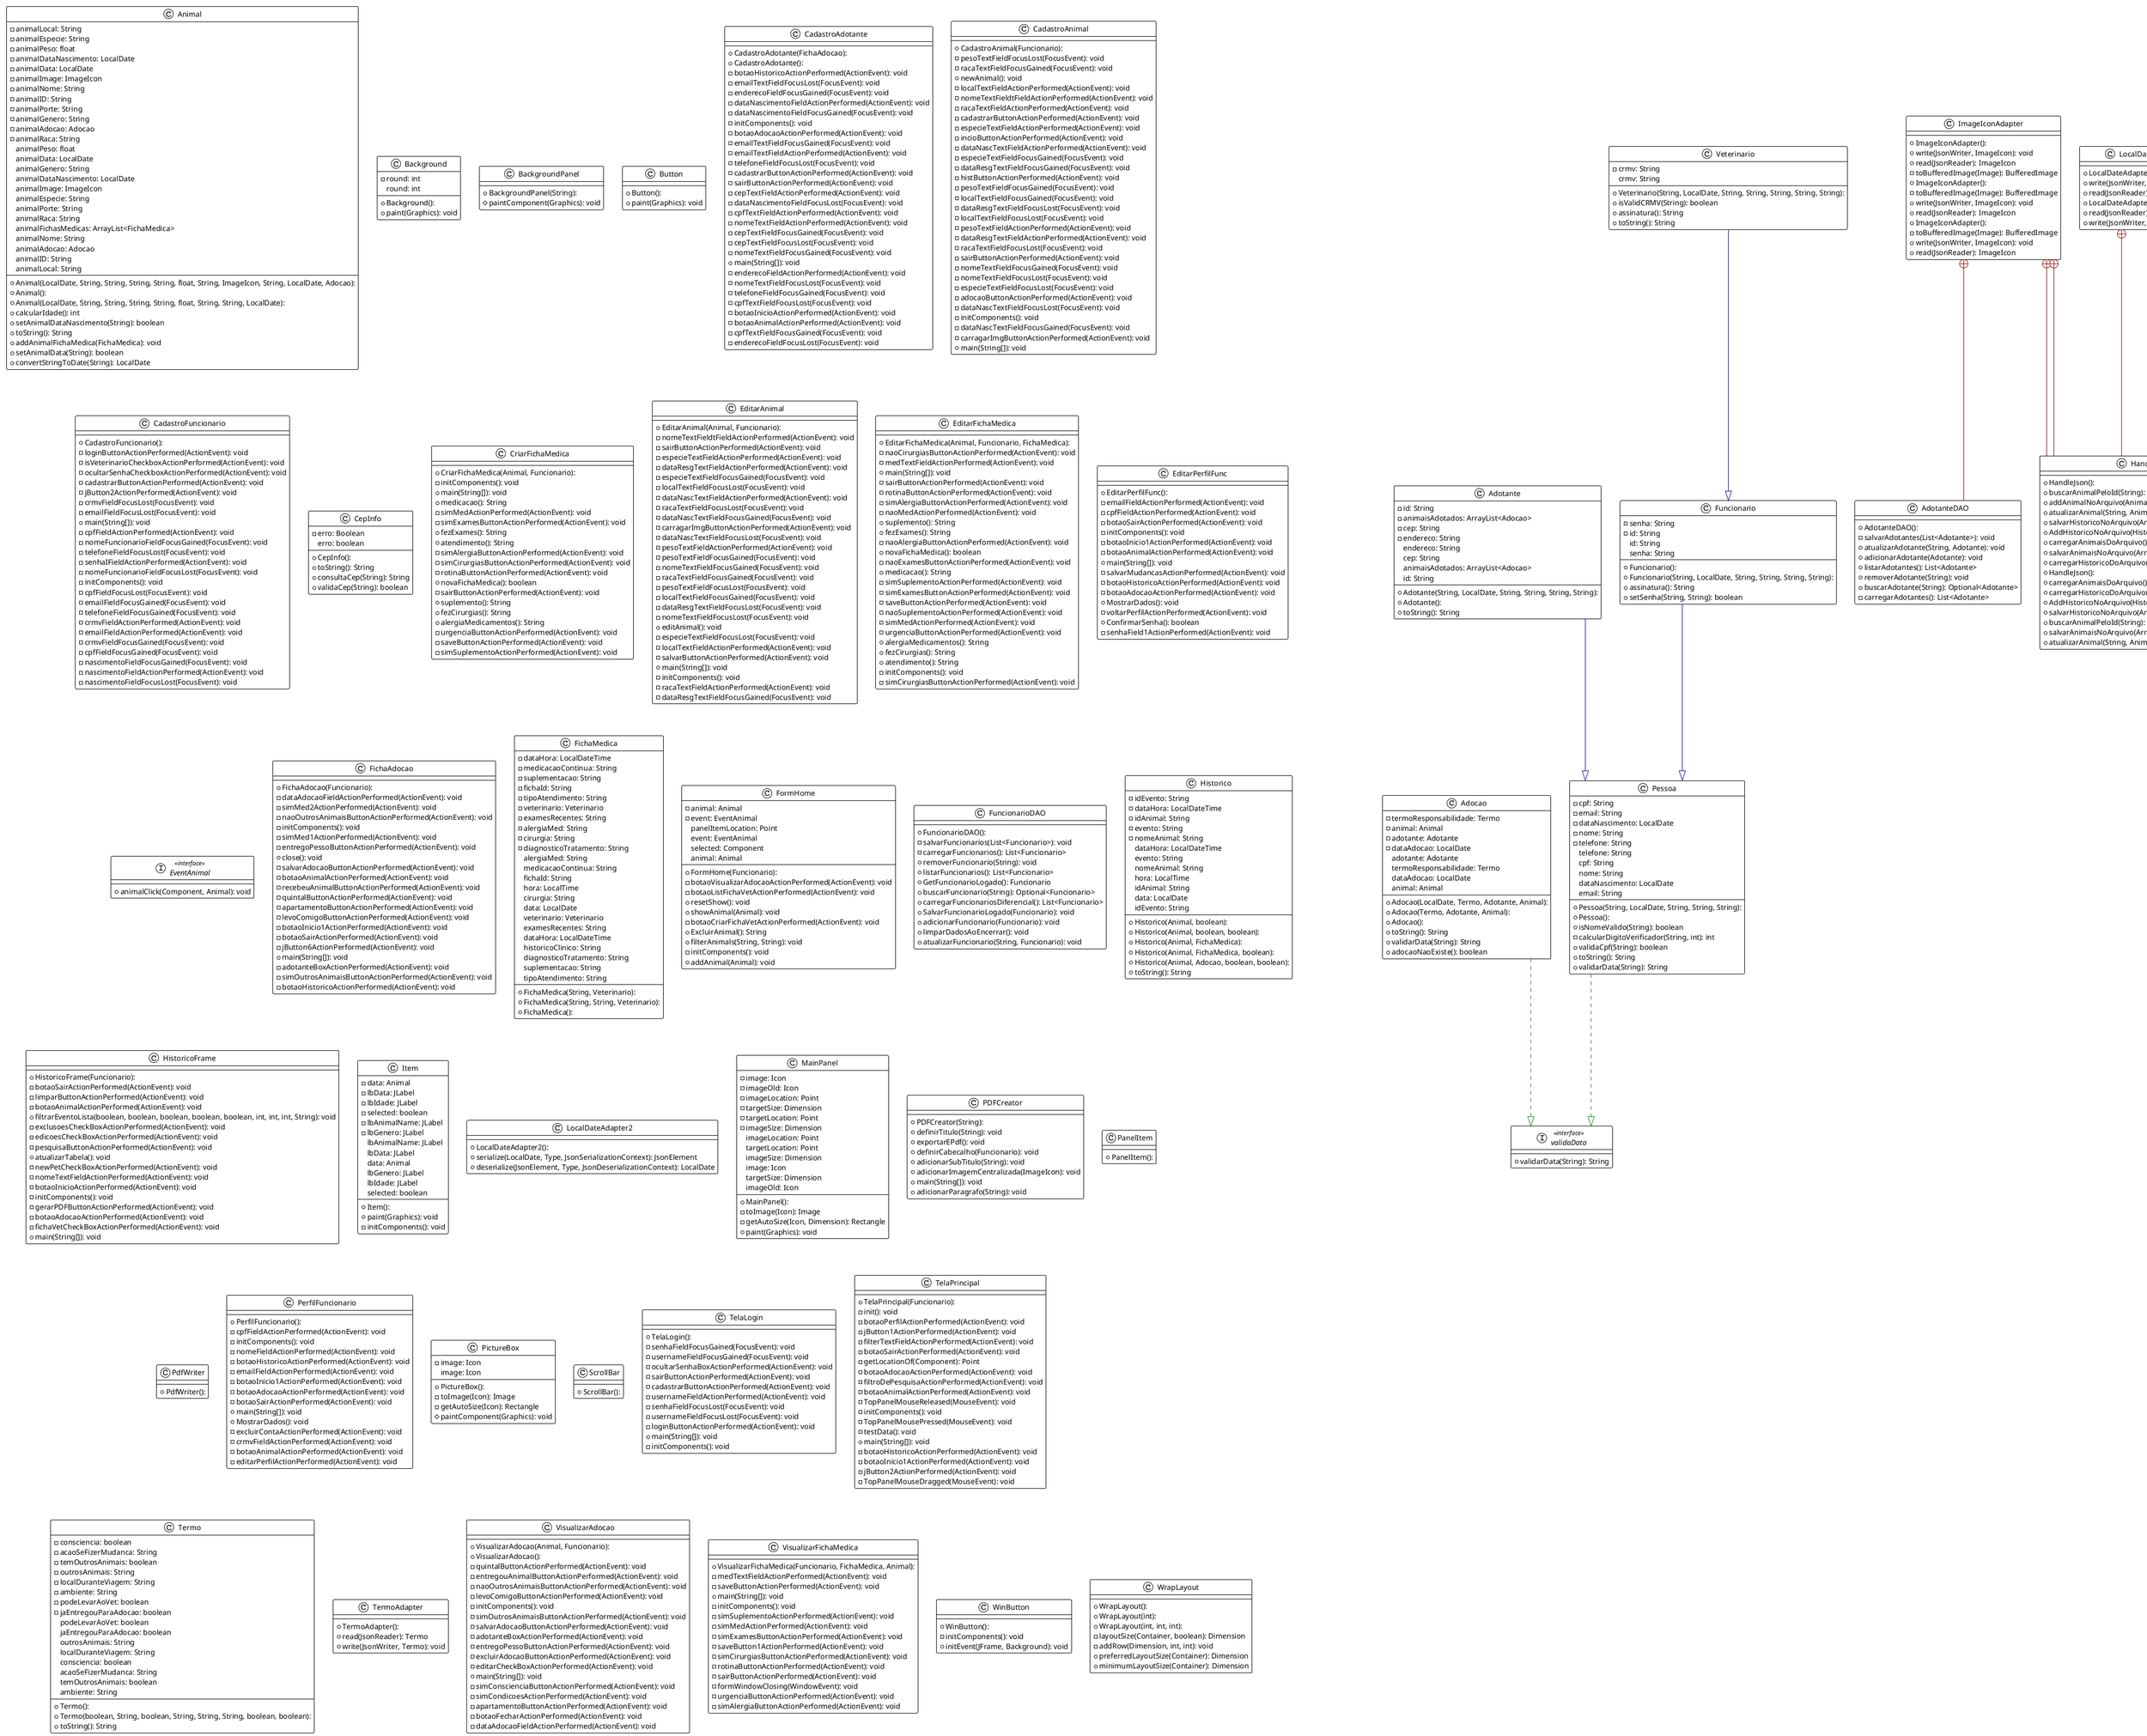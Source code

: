 @startuml

!theme plain
top to bottom direction
skinparam linetype ortho

class Adocao {
  + Adocao(LocalDate, Termo, Adotante, Animal): 
  + Adocao(Termo, Adotante, Animal): 
  + Adocao(): 
  - termoResponsabilidade: Termo
  - animal: Animal
  - adotante: Adotante
  - dataAdocao: LocalDate
  + toString(): String
  + validarData(String): String
  + adocaoNaoExiste(): boolean
   adotante: Adotante
   termoResponsabilidade: Termo
   dataAdocao: LocalDate
   animal: Animal
}
class Adotante {
  + Adotante(String, LocalDate, String, String, String, String): 
  + Adotante(): 
  - id: String
  - animaisAdotados: ArrayList<Adocao>
  - cep: String
  - endereco: String
  + toString(): String
   endereco: String
   cep: String
   animaisAdotados: ArrayList<Adocao>
   id: String
}
class AdotanteDAO {
  + AdotanteDAO(): 
  - salvarAdotantes(List<Adotante>): void
  + atualizarAdotante(String, Adotante): void
  + adicionarAdotante(Adotante): void
  + listarAdotantes(): List<Adotante>
  + removerAdotante(String): void
  + buscarAdotante(String): Optional<Adotante>
  - carregarAdotantes(): List<Adotante>
}
class Animal {
  + Animal(LocalDate, String, String, String, String, float, String, ImageIcon, String, LocalDate, Adocao): 
  + Animal(): 
  + Animal(LocalDate, String, String, String, String, float, String, String, LocalDate): 
  - animalLocal: String
  - animalEspecie: String
  - animalPeso: float
  - animalDataNascimento: LocalDate
  - animalData: LocalDate
  - animalImage: ImageIcon
  - animalNome: String
  - animalID: String
  - animalPorte: String
  - animalGenero: String
  - animalAdocao: Adocao
  - animalRaca: String
  + calcularIdade(): int
  + setAnimalDataNascimento(String): boolean
  + toString(): String
  + addAnimalFichaMedica(FichaMedica): void
  + setAnimalData(String): boolean
  + convertStringToDate(String): LocalDate
   animalPeso: float
   animalData: LocalDate
   animalGenero: String
   animalDataNascimento: LocalDate
   animalImage: ImageIcon
   animalEspecie: String
   animalPorte: String
   animalRaca: String
   animalFichasMedicas: ArrayList<FichaMedica>
   animalNome: String
   animalAdocao: Adocao
   animalID: String
   animalLocal: String
}
class Background {
  + Background(): 
  - round: int
  + paint(Graphics): void
   round: int
}
class BackgroundPanel {
  + BackgroundPanel(String): 
  # paintComponent(Graphics): void
}
class Button {
  + Button(): 
  + paint(Graphics): void
}
class CadastroAdotante {
  + CadastroAdotante(FichaAdocao): 
  + CadastroAdotante(): 
  - botaoHistoricoActionPerformed(ActionEvent): void
  - emailTextFieldFocusLost(FocusEvent): void
  - enderecoFieldFocusGained(FocusEvent): void
  - dataNascimentoFieldActionPerformed(ActionEvent): void
  - dataNascimentoFieldFocusGained(FocusEvent): void
  - initComponents(): void
  - botaoAdocaoActionPerformed(ActionEvent): void
  - emailTextFieldFocusGained(FocusEvent): void
  - emailTextFieldActionPerformed(ActionEvent): void
  - telefoneFieldFocusLost(FocusEvent): void
  - cadastrarButtonActionPerformed(ActionEvent): void
  - sairButtonActionPerformed(ActionEvent): void
  - cepTextFieldActionPerformed(ActionEvent): void
  - dataNascimentoFieldFocusLost(FocusEvent): void
  - cpfTextFieldActionPerformed(ActionEvent): void
  - nomeTextFieldActionPerformed(ActionEvent): void
  - cepTextFieldFocusGained(FocusEvent): void
  - cepTextFieldFocusLost(FocusEvent): void
  - nomeTextFieldFocusGained(FocusEvent): void
  + main(String[]): void
  - enderecoFieldActionPerformed(ActionEvent): void
  - nomeTextFieldFocusLost(FocusEvent): void
  - telefoneFieldFocusGained(FocusEvent): void
  - cpfTextFieldFocusLost(FocusEvent): void
  - botaoInicioActionPerformed(ActionEvent): void
  - botaoAnimalActionPerformed(ActionEvent): void
  - cpfTextFieldFocusGained(FocusEvent): void
  - enderecoFieldFocusLost(FocusEvent): void
}
class CadastroAnimal {
  + CadastroAnimal(Funcionario): 
  - pesoTextFieldFocusLost(FocusEvent): void
  - racaTextFieldFocusGained(FocusEvent): void
  + newAnimal(): void
  - localTextFieldActionPerformed(ActionEvent): void
  - nomeTextFieldtFieldActionPerformed(ActionEvent): void
  - racaTextFieldActionPerformed(ActionEvent): void
  - cadastrarButtonActionPerformed(ActionEvent): void
  - especieTextFieldActionPerformed(ActionEvent): void
  - incioButtonActionPerformed(ActionEvent): void
  - dataNascTextFieldActionPerformed(ActionEvent): void
  - especieTextFieldFocusGained(FocusEvent): void
  - dataResgTextFieldFocusGained(FocusEvent): void
  - histButtonActionPerformed(ActionEvent): void
  - pesoTextFieldFocusGained(FocusEvent): void
  - localTextFieldFocusGained(FocusEvent): void
  - dataResgTextFieldFocusLost(FocusEvent): void
  - localTextFieldFocusLost(FocusEvent): void
  - pesoTextFieldActionPerformed(ActionEvent): void
  - dataResgTextFieldActionPerformed(ActionEvent): void
  - racaTextFieldFocusLost(FocusEvent): void
  - sairButtonActionPerformed(ActionEvent): void
  - nomeTextFieldFocusGained(FocusEvent): void
  - nomeTextFieldFocusLost(FocusEvent): void
  - especieTextFieldFocusLost(FocusEvent): void
  - adocaoButtonActionPerformed(ActionEvent): void
  - dataNascTextFieldFocusLost(FocusEvent): void
  - initComponents(): void
  - dataNascTextFieldFocusGained(FocusEvent): void
  - carragarImgButtonActionPerformed(ActionEvent): void
  + main(String[]): void
}
class CadastroFuncionario {
  + CadastroFuncionario(): 
  - loginButtonActionPerformed(ActionEvent): void
  - isVeterinarioCheckboxActionPerformed(ActionEvent): void
  - ocultarSenhaCheckboxActionPerformed(ActionEvent): void
  - cadastrarButtonActionPerformed(ActionEvent): void
  - jButton2ActionPerformed(ActionEvent): void
  - crmvFieldFocusLost(FocusEvent): void
  - emailFieldFocusLost(FocusEvent): void
  + main(String[]): void
  - cpfFieldActionPerformed(ActionEvent): void
  - nomeFuncionarioFieldFocusGained(FocusEvent): void
  - telefoneFieldFocusLost(FocusEvent): void
  - senhaIFieldActionPerformed(ActionEvent): void
  - nomeFuncionarioFieldFocusLost(FocusEvent): void
  - initComponents(): void
  - cpfFieldFocusLost(FocusEvent): void
  - emailFieldFocusGained(FocusEvent): void
  - telefoneFieldFocusGained(FocusEvent): void
  - crmvFieldActionPerformed(ActionEvent): void
  - emailFieldActionPerformed(ActionEvent): void
  - crmvFieldFocusGained(FocusEvent): void
  - cpfFieldFocusGained(FocusEvent): void
  - nascimentoFieldFocusGained(FocusEvent): void
  - nascimentoFieldActionPerformed(ActionEvent): void
  - nascimentoFieldFocusLost(FocusEvent): void
}
class CepInfo {
  + CepInfo(): 
  - erro: Boolean
  + toString(): String
  + consultaCep(String): String
  + validaCep(String): boolean
   erro: boolean
}
class CriarFichaMedica {
  + CriarFichaMedica(Animal, Funcionario): 
  - initComponents(): void
  + main(String[]): void
  + medicacao(): String
  - simMedActionPerformed(ActionEvent): void
  - simExamesButtonActionPerformed(ActionEvent): void
  + fezExames(): String
  + atendimento(): String
  - simAlergiaButtonActionPerformed(ActionEvent): void
  - simCirurgiasButtonActionPerformed(ActionEvent): void
  - rotinaButtonActionPerformed(ActionEvent): void
  + novaFichaMedica(): boolean
  - sairButtonActionPerformed(ActionEvent): void
  + suplemento(): String
  + fezCirurgias(): String
  + alergiaMedicamentos(): String
  - urgenciaButtonActionPerformed(ActionEvent): void
  - saveButtonActionPerformed(ActionEvent): void
  - simSuplementoActionPerformed(ActionEvent): void
}
class CustomTableModel {
  ~ CustomTableModel(String[]): 
  + isCellEditable(int, int): boolean
}
class EditarAnimal {
  + EditarAnimal(Animal, Funcionario): 
  - nomeTextFieldtFieldActionPerformed(ActionEvent): void
  - sairButtonActionPerformed(ActionEvent): void
  - especieTextFieldActionPerformed(ActionEvent): void
  - dataResgTextFieldActionPerformed(ActionEvent): void
  - especieTextFieldFocusGained(FocusEvent): void
  - localTextFieldFocusLost(FocusEvent): void
  - dataNascTextFieldActionPerformed(ActionEvent): void
  - racaTextFieldFocusLost(FocusEvent): void
  - dataNascTextFieldFocusGained(FocusEvent): void
  - carragarImgButtonActionPerformed(ActionEvent): void
  - dataNascTextFieldFocusLost(FocusEvent): void
  - pesoTextFieldActionPerformed(ActionEvent): void
  - pesoTextFieldFocusGained(FocusEvent): void
  - nomeTextFieldFocusGained(FocusEvent): void
  - racaTextFieldFocusGained(FocusEvent): void
  - pesoTextFieldFocusLost(FocusEvent): void
  - localTextFieldFocusGained(FocusEvent): void
  - dataResgTextFieldFocusLost(FocusEvent): void
  - nomeTextFieldFocusLost(FocusEvent): void
  + editAnimal(): void
  - especieTextFieldFocusLost(FocusEvent): void
  - localTextFieldActionPerformed(ActionEvent): void
  - salvarButtonActionPerformed(ActionEvent): void
  + main(String[]): void
  - initComponents(): void
  - racaTextFieldActionPerformed(ActionEvent): void
  - dataResgTextFieldFocusGained(FocusEvent): void
}
class EditarFichaMedica {
  + EditarFichaMedica(Animal, Funcionario, FichaMedica): 
  - naoCirurgiasButtonActionPerformed(ActionEvent): void
  - medTextFieldActionPerformed(ActionEvent): void
  + main(String[]): void
  - sairButtonActionPerformed(ActionEvent): void
  - rotinaButtonActionPerformed(ActionEvent): void
  - simAlergiaButtonActionPerformed(ActionEvent): void
  - naoMedActionPerformed(ActionEvent): void
  + suplemento(): String
  + fezExames(): String
  - naoAlergiaButtonActionPerformed(ActionEvent): void
  + novaFichaMedica(): boolean
  - naoExamesButtonActionPerformed(ActionEvent): void
  + medicacao(): String
  - simSuplementoActionPerformed(ActionEvent): void
  - simExamesButtonActionPerformed(ActionEvent): void
  - saveButtonActionPerformed(ActionEvent): void
  - naoSuplementoActionPerformed(ActionEvent): void
  - simMedActionPerformed(ActionEvent): void
  - urgenciaButtonActionPerformed(ActionEvent): void
  + alergiaMedicamentos(): String
  + fezCirurgias(): String
  + atendimento(): String
  - initComponents(): void
  - simCirurgiasButtonActionPerformed(ActionEvent): void
}
class EditarPerfilFunc {
  + EditarPerfilFunc(): 
  - emailFieldActionPerformed(ActionEvent): void
  - cpfFieldActionPerformed(ActionEvent): void
  - botaoSairActionPerformed(ActionEvent): void
  - initComponents(): void
  - botaoInicio1ActionPerformed(ActionEvent): void
  - botaoAnimalActionPerformed(ActionEvent): void
  + main(String[]): void
  - salvarMudancasActionPerformed(ActionEvent): void
  - botaoHistoricoActionPerformed(ActionEvent): void
  - botaoAdocaoActionPerformed(ActionEvent): void
  + MostrarDados(): void
  - voltarPerfilActionPerformed(ActionEvent): void
  + ConfirmarSenha(): boolean
  - senhaField1ActionPerformed(ActionEvent): void
}
interface EventAnimal << interface >> {
  + animalClick(Component, Animal): void
}
class FichaAdocao {
  + FichaAdocao(Funcionario): 
  - dataAdocaoFieldActionPerformed(ActionEvent): void
  - simMed2ActionPerformed(ActionEvent): void
  - naoOutrosAnimaisButtonActionPerformed(ActionEvent): void
  - initComponents(): void
  - simMed1ActionPerformed(ActionEvent): void
  - entregoPessoButtonActionPerformed(ActionEvent): void
  + close(): void
  - salvarAdocaoButtonActionPerformed(ActionEvent): void
  - botaoAnimalActionPerformed(ActionEvent): void
  - recebeuAnimalButtonActionPerformed(ActionEvent): void
  - quintalButtonActionPerformed(ActionEvent): void
  - apartamentoButtonActionPerformed(ActionEvent): void
  - levoComigoButtonActionPerformed(ActionEvent): void
  - botaoInicio1ActionPerformed(ActionEvent): void
  - botaoSairActionPerformed(ActionEvent): void
  - jButton6ActionPerformed(ActionEvent): void
  + main(String[]): void
  - adotanteBoxActionPerformed(ActionEvent): void
  - simOutrosAnimaisButtonActionPerformed(ActionEvent): void
  - botaoHistoricoActionPerformed(ActionEvent): void
}
class FichaMedica {
  + FichaMedica(String, Veterinario): 
  + FichaMedica(String, String, Veterinario): 
  + FichaMedica(): 
  - dataHora: LocalDateTime
  - medicacaoContinua: String
  - suplementacao: String
  - fichaId: String
  - tipoAtendimento: String
  - veterinario: Veterinario
  - examesRecentes: String
  - alergiaMed: String
  - cirurgia: String
  - diagnosticoTratamento: String
   alergiaMed: String
   medicacaoContinua: String
   fichaId: String
   hora: LocalTime
   cirurgia: String
   data: LocalDate
   veterinario: Veterinario
   examesRecentes: String
   dataHora: LocalDateTime
   historicoClinico: String
   diagnosticoTratamento: String
   suplementacao: String
   tipoAtendimento: String
}
class FormHome {
  + FormHome(Funcionario): 
  - animal: Animal
  - event: EventAnimal
  - botaoVisualizarAdocaoActionPerformed(ActionEvent): void
  - botaoListFichaVetActionPerformed(ActionEvent): void
  + resetShow(): void
  + showAnimal(Animal): void
  - botaoCriarFichaVetActionPerformed(ActionEvent): void
  + ExcluirAnimal(): String
  + filterAnimals(String, String): void
  - initComponents(): void
  + addAnimal(Animal): void
   panelItemLocation: Point
   event: EventAnimal
   selected: Component
   animal: Animal
}
class Funcionario {
  + Funcionario(): 
  + Funcionario(String, LocalDate, String, String, String, String): 
  - senha: String
  - id: String
  + assinatura(): String
  + setSenha(String, String): boolean
   id: String
   senha: String
}
class FuncionarioDAO {
  + FuncionarioDAO(): 
  - salvarFuncionarios(List<Funcionario>): void
  - carregarFuncionarios(): List<Funcionario>
  + removerFuncionario(String): void
  + listarFuncionarios(): List<Funcionario>
  + GetFuncionarioLogado(): Funcionario
  + buscarFuncionario(String): Optional<Funcionario>
  + carregarFuncionariosDiferencial(): List<Funcionario>
  + SalvarFuncionarioLogado(Funcionario): void
  + adicionarFuncionario(Funcionario): void
  + limparDadosAoEncerrar(): void
  + atualizarFuncionario(String, Funcionario): void
}
class HandleJson {
  + HandleJson(): 
  + buscarAnimalPeloId(String): Animal
  + addAnimalNoArquivo(Animal): boolean
  + atualizarAnimal(String, Animal): void
  + salvarHistoricoNoArquivo(ArrayList<Historico>): boolean
  + AddHistoricoNoArquivo(Historico): boolean
  + carregarAnimaisDoArquivo(): ArrayList<Animal>
  + salvarAnimaisNoArquivo(ArrayList<Animal>): boolean
  + carregarHistoricoDoArquivo(): ArrayList<Historico>
}
class HandleJson {
  + HandleJson(): 
  + carregarAnimaisDoArquivo(): ArrayList<Animal>
  + carregarHistoricoDoArquivo(): ArrayList<Historico>
  + AddHistoricoNoArquivo(Historico): boolean
  + salvarHistoricoNoArquivo(ArrayList<Historico>): boolean
  + buscarAnimalPeloId(String): Animal
  + salvarAnimaisNoArquivo(ArrayList<Animal>): void
  + atualizarAnimal(String, Animal): void
}
class Historico {
  + Historico(Animal, boolean): 
  + Historico(Animal, boolean, boolean): 
  + Historico(Animal, FichaMedica): 
  + Historico(Animal, FichaMedica, boolean): 
  + Historico(Animal, Adocao, boolean, boolean): 
  - idEvento: String
  - dataHora: LocalDateTime
  - idAnimal: String
  - evento: String
  - nomeAnimal: String
  + toString(): String
   dataHora: LocalDateTime
   evento: String
   nomeAnimal: String
   hora: LocalTime
   idAnimal: String
   data: LocalDate
   idEvento: String
}
class HistoricoFrame {
  + HistoricoFrame(Funcionario): 
  - botaoSairActionPerformed(ActionEvent): void
  - limparButtonActionPerformed(ActionEvent): void
  - botaoAnimalActionPerformed(ActionEvent): void
  + filtrarEventoLista(boolean, boolean, boolean, boolean, boolean, int, int, int, String): void
  - exclusoesCheckBoxActionPerformed(ActionEvent): void
  - edicoesCheckBoxActionPerformed(ActionEvent): void
  - pesquisaButtonActionPerformed(ActionEvent): void
  + atualizarTabela(): void
  - newPetCheckBoxActionPerformed(ActionEvent): void
  - nomeTextFieldActionPerformed(ActionEvent): void
  - botaoInicioActionPerformed(ActionEvent): void
  - initComponents(): void
  - gerarPDFButtonActionPerformed(ActionEvent): void
  - botaoAdocaoActionPerformed(ActionEvent): void
  - fichaVetCheckBoxActionPerformed(ActionEvent): void
  + main(String[]): void
}
class ImageIconAdapter {
  + ImageIconAdapter(): 
  + write(JsonWriter, ImageIcon): void
  + read(JsonReader): ImageIcon
  - toBufferedImage(Image): BufferedImage
}
class ImageIconAdapter {
  + ImageIconAdapter(): 
  - toBufferedImage(Image): BufferedImage
  + write(JsonWriter, ImageIcon): void
  + read(JsonReader): ImageIcon
}
class ImageIconAdapter {
  + ImageIconAdapter(): 
  - toBufferedImage(Image): BufferedImage
  + write(JsonWriter, ImageIcon): void
  + read(JsonReader): ImageIcon
}
class InvisibleScrollBarButton {
  - InvisibleScrollBarButton(): 
}
class Item {
  + Item(): 
  - data: Animal
  - lbData: JLabel
  - lbIdade: JLabel
  - selected: boolean
  - lbAnimalName: JLabel
  - lbGenero: JLabel
  + paint(Graphics): void
  - initComponents(): void
   lbAnimalName: JLabel
   lbData: JLabel
   data: Animal
   lbGenero: JLabel
   lbIdade: JLabel
   selected: boolean
}
class ListaFichaVeterinarias {
  + ListaFichaVeterinarias(Funcionario, Animal): 
  + main(String[]): void
}
class LocalDateAdapter {
  + LocalDateAdapter(): 
  + write(JsonWriter, LocalDate): void
  + read(JsonReader): LocalDate
}
class LocalDateAdapter {
  + LocalDateAdapter(): 
  + read(JsonReader): LocalDate
  + write(JsonWriter, LocalDate): void
}
class LocalDateAdapter2 {
  + LocalDateAdapter2(): 
  + serialize(LocalDate, Type, JsonSerializationContext): JsonElement
  + deserialize(JsonElement, Type, JsonDeserializationContext): LocalDate
}
class LocalDateTimeAdapter {
  + LocalDateTimeAdapter(): 
  + read(JsonReader): LocalDateTime
  + write(JsonWriter, LocalDateTime): void
}
class LocalDateTimeAdapter {
  + LocalDateTimeAdapter(): 
  + read(JsonReader): LocalDateTime
  + write(JsonWriter, LocalDateTime): void
}
class MainPanel {
  + MainPanel(): 
  - image: Icon
  - imageOld: Icon
  - imageLocation: Point
  - targetSize: Dimension
  - targetLocation: Point
  - imageSize: Dimension
  - toImage(Icon): Image
  - getAutoSize(Icon, Dimension): Rectangle
  + paint(Graphics): void
   imageLocation: Point
   targetLocation: Point
   imageSize: Dimension
   image: Icon
   targetSize: Dimension
   imageOld: Icon
}
class ModernScrollBarUI {
  + ModernScrollBarUI(): 
  # createDecreaseButton(int): JButton
  # createIncreaseButton(int): JButton
  # paintThumb(Graphics, JComponent, Rectangle): void
  # paintTrack(Graphics, JComponent, Rectangle): void
}
class PDFCreator {
  + PDFCreator(String): 
  + definirTitulo(String): void
  + exportarEPdf(): void
  + definirCabecalho(Funcionario): void
  + adicionarSubTitulo(String): void
  + adicionarImagemCentralizada(ImageIcon): void
  + main(String[]): void
  + adicionarParagrafo(String): void
}
class PanelItem {
  + PanelItem(): 
}
class PdfWriter {
  + PdfWriter(): 
}
class PerfilFuncionario {
  + PerfilFuncionario(): 
  - cpfFieldActionPerformed(ActionEvent): void
  - initComponents(): void
  - nomeFieldActionPerformed(ActionEvent): void
  - botaoHistoricoActionPerformed(ActionEvent): void
  - emailFieldActionPerformed(ActionEvent): void
  - botaoInicio1ActionPerformed(ActionEvent): void
  - botaoAdocaoActionPerformed(ActionEvent): void
  - botaoSairActionPerformed(ActionEvent): void
  + main(String[]): void
  + MostrarDados(): void
  - excluirContaActionPerformed(ActionEvent): void
  - crmvFieldActionPerformed(ActionEvent): void
  - botaoAnimalActionPerformed(ActionEvent): void
  - editarPerfilActionPerformed(ActionEvent): void
}
class Pessoa {
  + Pessoa(String, LocalDate, String, String, String): 
  + Pessoa(): 
  - cpf: String
  - email: String
  - dataNascimento: LocalDate
  - nome: String
  - telefone: String
  + isNomeValido(String): boolean
  - calcularDigitoVerificador(String, int): int
  + validaCpf(String): boolean
  + toString(): String
  + validarData(String): String
   telefone: String
   cpf: String
   nome: String
   dataNascimento: LocalDate
   email: String
}
class PictureBox {
  + PictureBox(): 
  - image: Icon
  - toImage(Icon): Image
  - getAutoSize(Icon): Rectangle
  # paintComponent(Graphics): void
   image: Icon
}
class ScrollBar {
  + ScrollBar(): 
}
class TelaLogin {
  + TelaLogin(): 
  - senhaFieldFocusGained(FocusEvent): void
  - usernameFieldFocusGained(FocusEvent): void
  - ocultarSenhaBoxActionPerformed(ActionEvent): void
  - sairButtonActionPerformed(ActionEvent): void
  - cadastrarButtonActionPerformed(ActionEvent): void
  - usernameFieldActionPerformed(ActionEvent): void
  - senhaFieldFocusLost(FocusEvent): void
  - usernameFieldFocusLost(FocusEvent): void
  - loginButtonActionPerformed(ActionEvent): void
  + main(String[]): void
  - initComponents(): void
}
class TelaPrincipal {
  + TelaPrincipal(Funcionario): 
  - init(): void
  - botaoPerfilActionPerformed(ActionEvent): void
  - jButton1ActionPerformed(ActionEvent): void
  - filterTextFieldActionPerformed(ActionEvent): void
  - botaoSairActionPerformed(ActionEvent): void
  - getLocationOf(Component): Point
  - botaoAdocaoActionPerformed(ActionEvent): void
  - filtroDePesquisaActionPerformed(ActionEvent): void
  - botaoAnimalActionPerformed(ActionEvent): void
  - TopPanelMouseReleased(MouseEvent): void
  - initComponents(): void
  - TopPanelMousePressed(MouseEvent): void
  - testData(): void
  + main(String[]): void
  - botaoHistoricoActionPerformed(ActionEvent): void
  - botaoInicio1ActionPerformed(ActionEvent): void
  - jButton2ActionPerformed(ActionEvent): void
  - TopPanelMouseDragged(MouseEvent): void
}
class Termo {
  + Termo(): 
  + Termo(boolean, String, boolean, String, String, String, boolean, boolean): 
  - consciencia: boolean
  - acaoSeFizerMudanca: String
  - temOutrosAnimais: boolean
  - outrosAnimais: String
  - localDuranteViagem: String
  - ambiente: String
  - podeLevarAoVet: boolean
  - jaEntregouParaAdocao: boolean
  + toString(): String
   podeLevarAoVet: boolean
   jaEntregouParaAdocao: boolean
   outrosAnimais: String
   localDuranteViagem: String
   consciencia: boolean
   acaoSeFizerMudanca: String
   temOutrosAnimais: boolean
   ambiente: String
}
class TermoAdapter {
  + TermoAdapter(): 
  + read(JsonReader): Termo
  + write(JsonWriter, Termo): void
}
class Veterinario {
  + Veterinario(String, LocalDate, String, String, String, String, String): 
  - crmv: String
  + isValidCRMV(String): boolean
  + assinatura(): String
  + toString(): String
   crmv: String
}
class VisualizarAdocao {
  + VisualizarAdocao(Animal, Funcionario): 
  + VisualizarAdocao(): 
  - quintalButtonActionPerformed(ActionEvent): void
  - entregouAnimalButtonActionPerformed(ActionEvent): void
  - naoOutrosAnimaisButtonActionPerformed(ActionEvent): void
  - levoComigoButtonActionPerformed(ActionEvent): void
  - initComponents(): void
  - simOutrosAnimaisButtonActionPerformed(ActionEvent): void
  - salvarAdocaoButtonActionPerformed(ActionEvent): void
  - adotanteBoxActionPerformed(ActionEvent): void
  - entregoPessoButtonActionPerformed(ActionEvent): void
  - excluirAdocaoButtonActionPerformed(ActionEvent): void
  - editarCheckBoxActionPerformed(ActionEvent): void
  + main(String[]): void
  - simConscienciaButtonActionPerformed(ActionEvent): void
  - simCondicoesActionPerformed(ActionEvent): void
  - apartamentoButtonActionPerformed(ActionEvent): void
  - botaoFecharActionPerformed(ActionEvent): void
  - dataAdocaoFieldActionPerformed(ActionEvent): void
}
class VisualizarFichaMedica {
  + VisualizarFichaMedica(Funcionario, FichaMedica, Animal): 
  - medTextFieldActionPerformed(ActionEvent): void
  - saveButtonActionPerformed(ActionEvent): void
  + main(String[]): void
  - initComponents(): void
  - simSuplementoActionPerformed(ActionEvent): void
  - simMedActionPerformed(ActionEvent): void
  - simExamesButtonActionPerformed(ActionEvent): void
  - saveButton1ActionPerformed(ActionEvent): void
  - simCirurgiasButtonActionPerformed(ActionEvent): void
  - rotinaButtonActionPerformed(ActionEvent): void
  - sairButtonActionPerformed(ActionEvent): void
  - formWindowClosing(WindowEvent): void
  - urgenciaButtonActionPerformed(ActionEvent): void
  - simAlergiaButtonActionPerformed(ActionEvent): void
}
class WinButton {
  + WinButton(): 
  - initComponents(): void
  + initEvent(JFrame, Background): void
}
class WrapLayout {
  + WrapLayout(): 
  + WrapLayout(int): 
  + WrapLayout(int, int, int): 
  - layoutSize(Container, boolean): Dimension
  - addRow(Dimension, int, int): void
  + preferredLayoutSize(Container): Dimension
  + minimumLayoutSize(Container): Dimension
}
interface validaData << interface >> {
  + validarData(String): String
}

Adocao                    -[#008200,dashed]-^  validaData               
Adotante                  -[#000082,plain]-^  Pessoa                   
CustomTableModel          +-[#820000,plain]-  ListaFichaVeterinarias   
Funcionario               -[#000082,plain]-^  Pessoa                   
ImageIconAdapter          +-[#820000,plain]-  AdotanteDAO              
ImageIconAdapter          +-[#820000,plain]-  HandleJson               
ImageIconAdapter          +-[#820000,plain]-  HandleJson               
InvisibleScrollBarButton  +-[#820000,plain]-  ModernScrollBarUI        
LocalDateAdapter          +-[#820000,plain]-  HandleJson               
LocalDateAdapter          +-[#820000,plain]-  HandleJson               
LocalDateTimeAdapter      +-[#820000,plain]-  HandleJson               
LocalDateTimeAdapter      +-[#820000,plain]-  HandleJson               
Pessoa                    -[#008200,dashed]-^  validaData               
Veterinario               -[#000082,plain]-^  Funcionario              
@enduml
